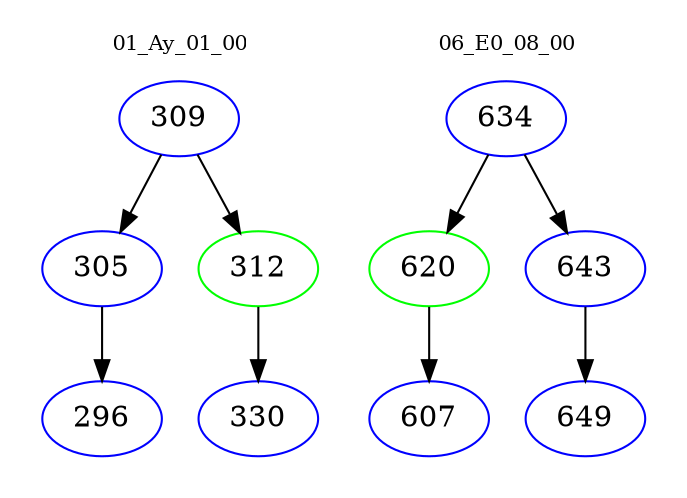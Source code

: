 digraph{
subgraph cluster_0 {
color = white
label = "01_Ay_01_00";
fontsize=10;
T0_309 [label="309", color="blue"]
T0_309 -> T0_305 [color="black"]
T0_305 [label="305", color="blue"]
T0_305 -> T0_296 [color="black"]
T0_296 [label="296", color="blue"]
T0_309 -> T0_312 [color="black"]
T0_312 [label="312", color="green"]
T0_312 -> T0_330 [color="black"]
T0_330 [label="330", color="blue"]
}
subgraph cluster_1 {
color = white
label = "06_E0_08_00";
fontsize=10;
T1_634 [label="634", color="blue"]
T1_634 -> T1_620 [color="black"]
T1_620 [label="620", color="green"]
T1_620 -> T1_607 [color="black"]
T1_607 [label="607", color="blue"]
T1_634 -> T1_643 [color="black"]
T1_643 [label="643", color="blue"]
T1_643 -> T1_649 [color="black"]
T1_649 [label="649", color="blue"]
}
}
